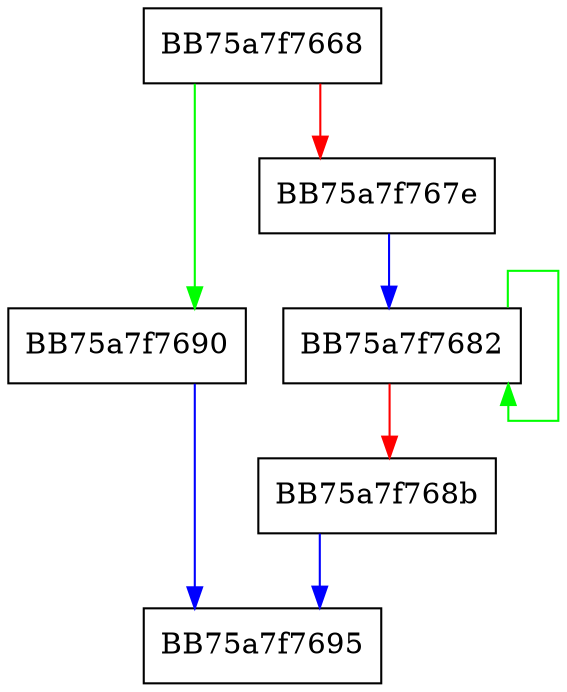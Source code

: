 digraph WPP_SF_iisL {
  node [shape="box"];
  graph [splines=ortho];
  BB75a7f7668 -> BB75a7f7690 [color="green"];
  BB75a7f7668 -> BB75a7f767e [color="red"];
  BB75a7f767e -> BB75a7f7682 [color="blue"];
  BB75a7f7682 -> BB75a7f7682 [color="green"];
  BB75a7f7682 -> BB75a7f768b [color="red"];
  BB75a7f768b -> BB75a7f7695 [color="blue"];
  BB75a7f7690 -> BB75a7f7695 [color="blue"];
}